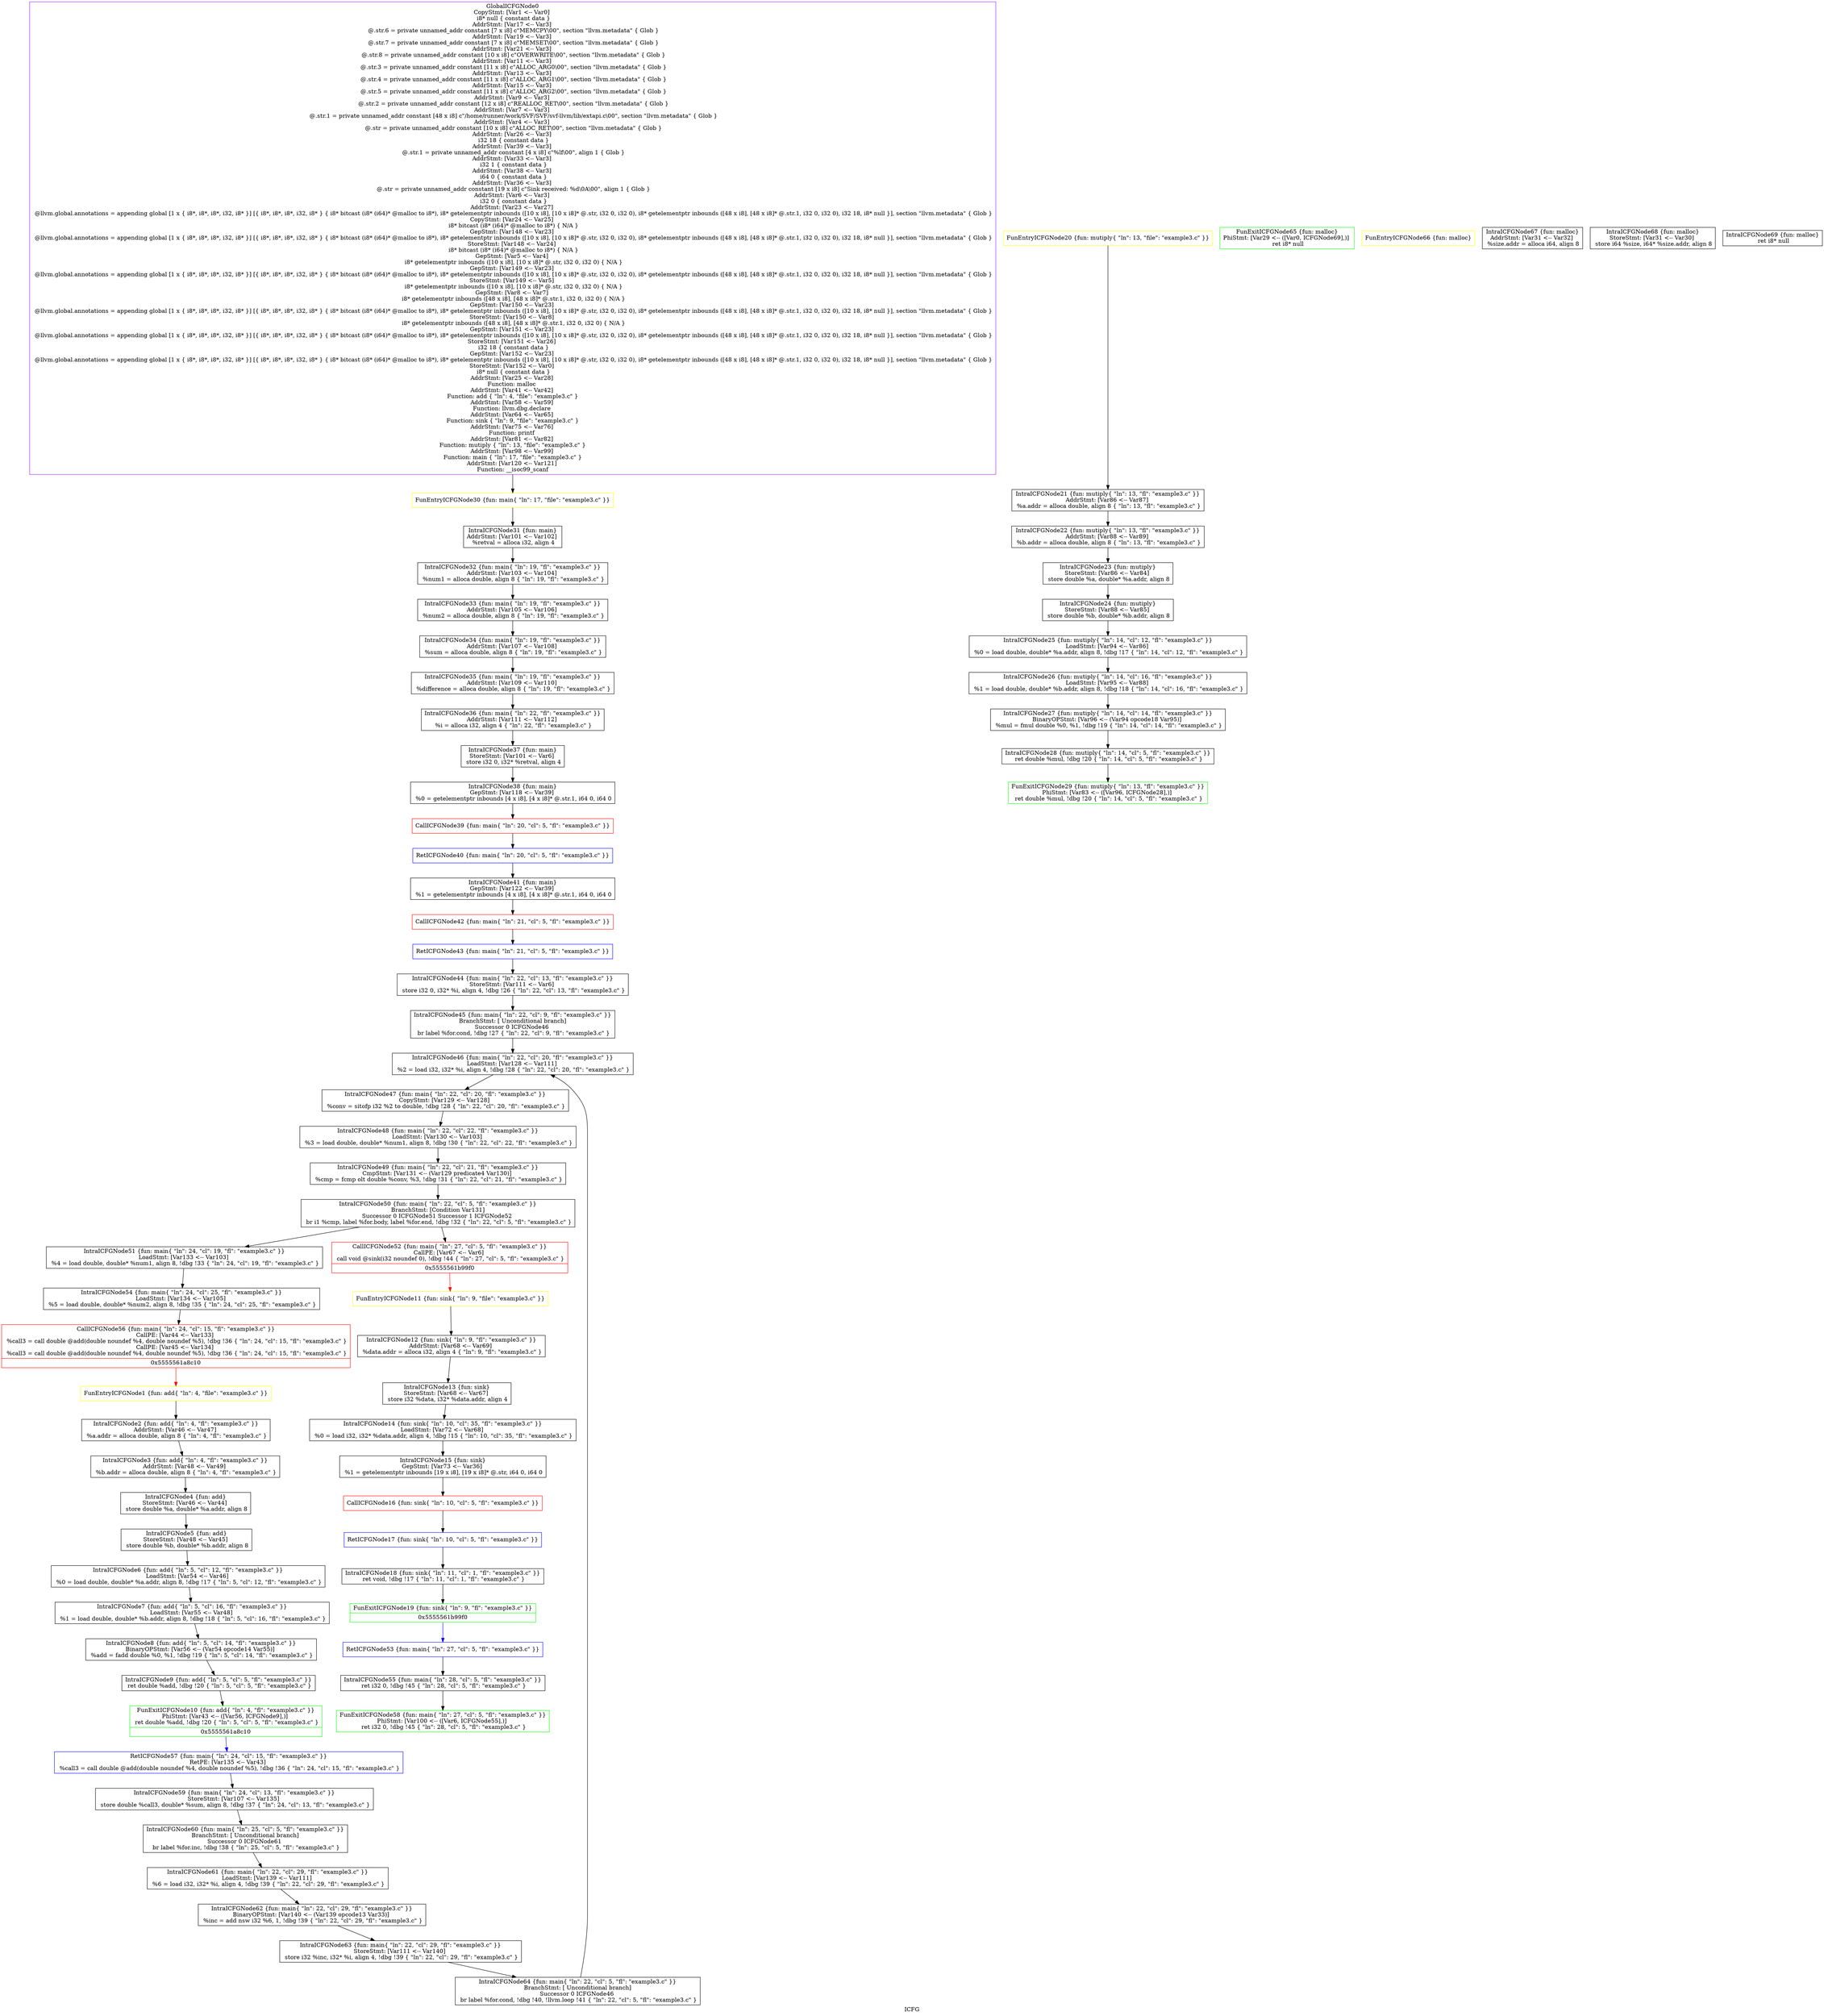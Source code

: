 digraph "ICFG" {
	label="ICFG";

	Node0x5555561bd360 [shape=record,color=purple,label="{GlobalICFGNode0\nCopyStmt: [Var1 \<-- Var0]  \n i8* null \{ constant data \}\nAddrStmt: [Var17 \<-- Var3]  \n @.str.6 = private unnamed_addr constant [7 x i8] c\"MEMCPY\\00\", section \"llvm.metadata\" \{ Glob  \}\nAddrStmt: [Var19 \<-- Var3]  \n @.str.7 = private unnamed_addr constant [7 x i8] c\"MEMSET\\00\", section \"llvm.metadata\" \{ Glob  \}\nAddrStmt: [Var21 \<-- Var3]  \n @.str.8 = private unnamed_addr constant [10 x i8] c\"OVERWRITE\\00\", section \"llvm.metadata\" \{ Glob  \}\nAddrStmt: [Var11 \<-- Var3]  \n @.str.3 = private unnamed_addr constant [11 x i8] c\"ALLOC_ARG0\\00\", section \"llvm.metadata\" \{ Glob  \}\nAddrStmt: [Var13 \<-- Var3]  \n @.str.4 = private unnamed_addr constant [11 x i8] c\"ALLOC_ARG1\\00\", section \"llvm.metadata\" \{ Glob  \}\nAddrStmt: [Var15 \<-- Var3]  \n @.str.5 = private unnamed_addr constant [11 x i8] c\"ALLOC_ARG2\\00\", section \"llvm.metadata\" \{ Glob  \}\nAddrStmt: [Var9 \<-- Var3]  \n @.str.2 = private unnamed_addr constant [12 x i8] c\"REALLOC_RET\\00\", section \"llvm.metadata\" \{ Glob  \}\nAddrStmt: [Var7 \<-- Var3]  \n @.str.1 = private unnamed_addr constant [48 x i8] c\"/home/runner/work/SVF/SVF/svf-llvm/lib/extapi.c\\00\", section \"llvm.metadata\" \{ Glob  \}\nAddrStmt: [Var4 \<-- Var3]  \n @.str = private unnamed_addr constant [10 x i8] c\"ALLOC_RET\\00\", section \"llvm.metadata\" \{ Glob  \}\nAddrStmt: [Var26 \<-- Var3]  \n i32 18 \{ constant data \}\nAddrStmt: [Var39 \<-- Var3]  \n @.str.1 = private unnamed_addr constant [4 x i8] c\"%lf\\00\", align 1 \{ Glob  \}\nAddrStmt: [Var33 \<-- Var3]  \n i32 1 \{ constant data \}\nAddrStmt: [Var38 \<-- Var3]  \n i64 0 \{ constant data \}\nAddrStmt: [Var36 \<-- Var3]  \n @.str = private unnamed_addr constant [19 x i8] c\"Sink received: %d\\0A\\00\", align 1 \{ Glob  \}\nAddrStmt: [Var6 \<-- Var3]  \n i32 0 \{ constant data \}\nAddrStmt: [Var23 \<-- Var27]  \n @llvm.global.annotations = appending global [1 x \{ i8*, i8*, i8*, i32, i8* \}] [\{ i8*, i8*, i8*, i32, i8* \} \{ i8* bitcast (i8* (i64)* @malloc to i8*), i8* getelementptr inbounds ([10 x i8], [10 x i8]* @.str, i32 0, i32 0), i8* getelementptr inbounds ([48 x i8], [48 x i8]* @.str.1, i32 0, i32 0), i32 18, i8* null \}], section \"llvm.metadata\" \{ Glob  \}\nCopyStmt: [Var24 \<-- Var25]  \n i8* bitcast (i8* (i64)* @malloc to i8*) \{ N/A \}\nGepStmt: [Var148 \<-- Var23]  \n @llvm.global.annotations = appending global [1 x \{ i8*, i8*, i8*, i32, i8* \}] [\{ i8*, i8*, i8*, i32, i8* \} \{ i8* bitcast (i8* (i64)* @malloc to i8*), i8* getelementptr inbounds ([10 x i8], [10 x i8]* @.str, i32 0, i32 0), i8* getelementptr inbounds ([48 x i8], [48 x i8]* @.str.1, i32 0, i32 0), i32 18, i8* null \}], section \"llvm.metadata\" \{ Glob  \}\nStoreStmt: [Var148 \<-- Var24]  \n i8* bitcast (i8* (i64)* @malloc to i8*) \{ N/A \}\nGepStmt: [Var5 \<-- Var4]  \n i8* getelementptr inbounds ([10 x i8], [10 x i8]* @.str, i32 0, i32 0) \{ N/A \}\nGepStmt: [Var149 \<-- Var23]  \n @llvm.global.annotations = appending global [1 x \{ i8*, i8*, i8*, i32, i8* \}] [\{ i8*, i8*, i8*, i32, i8* \} \{ i8* bitcast (i8* (i64)* @malloc to i8*), i8* getelementptr inbounds ([10 x i8], [10 x i8]* @.str, i32 0, i32 0), i8* getelementptr inbounds ([48 x i8], [48 x i8]* @.str.1, i32 0, i32 0), i32 18, i8* null \}], section \"llvm.metadata\" \{ Glob  \}\nStoreStmt: [Var149 \<-- Var5]  \n i8* getelementptr inbounds ([10 x i8], [10 x i8]* @.str, i32 0, i32 0) \{ N/A \}\nGepStmt: [Var8 \<-- Var7]  \n i8* getelementptr inbounds ([48 x i8], [48 x i8]* @.str.1, i32 0, i32 0) \{ N/A \}\nGepStmt: [Var150 \<-- Var23]  \n @llvm.global.annotations = appending global [1 x \{ i8*, i8*, i8*, i32, i8* \}] [\{ i8*, i8*, i8*, i32, i8* \} \{ i8* bitcast (i8* (i64)* @malloc to i8*), i8* getelementptr inbounds ([10 x i8], [10 x i8]* @.str, i32 0, i32 0), i8* getelementptr inbounds ([48 x i8], [48 x i8]* @.str.1, i32 0, i32 0), i32 18, i8* null \}], section \"llvm.metadata\" \{ Glob  \}\nStoreStmt: [Var150 \<-- Var8]  \n i8* getelementptr inbounds ([48 x i8], [48 x i8]* @.str.1, i32 0, i32 0) \{ N/A \}\nGepStmt: [Var151 \<-- Var23]  \n @llvm.global.annotations = appending global [1 x \{ i8*, i8*, i8*, i32, i8* \}] [\{ i8*, i8*, i8*, i32, i8* \} \{ i8* bitcast (i8* (i64)* @malloc to i8*), i8* getelementptr inbounds ([10 x i8], [10 x i8]* @.str, i32 0, i32 0), i8* getelementptr inbounds ([48 x i8], [48 x i8]* @.str.1, i32 0, i32 0), i32 18, i8* null \}], section \"llvm.metadata\" \{ Glob  \}\nStoreStmt: [Var151 \<-- Var26]  \n i32 18 \{ constant data \}\nGepStmt: [Var152 \<-- Var23]  \n @llvm.global.annotations = appending global [1 x \{ i8*, i8*, i8*, i32, i8* \}] [\{ i8*, i8*, i8*, i32, i8* \} \{ i8* bitcast (i8* (i64)* @malloc to i8*), i8* getelementptr inbounds ([10 x i8], [10 x i8]* @.str, i32 0, i32 0), i8* getelementptr inbounds ([48 x i8], [48 x i8]* @.str.1, i32 0, i32 0), i32 18, i8* null \}], section \"llvm.metadata\" \{ Glob  \}\nStoreStmt: [Var152 \<-- Var0]  \n i8* null \{ constant data \}\nAddrStmt: [Var25 \<-- Var28]  \nFunction: malloc \nAddrStmt: [Var41 \<-- Var42]  \nFunction: add \{ \"ln\": 4, \"file\": \"example3.c\" \}\nAddrStmt: [Var58 \<-- Var59]  \nFunction: llvm.dbg.declare \nAddrStmt: [Var64 \<-- Var65]  \nFunction: sink \{ \"ln\": 9, \"file\": \"example3.c\" \}\nAddrStmt: [Var75 \<-- Var76]  \nFunction: printf \nAddrStmt: [Var81 \<-- Var82]  \nFunction: mutiply \{ \"ln\": 13, \"file\": \"example3.c\" \}\nAddrStmt: [Var98 \<-- Var99]  \nFunction: main \{ \"ln\": 17, \"file\": \"example3.c\" \}\nAddrStmt: [Var120 \<-- Var121]  \nFunction: __isoc99_scanf }"];
	Node0x5555561bd360 -> Node0x555556191930[style=solid];
	Node0x5555561937b0 [shape=record,color=yellow,label="{FunEntryICFGNode1 \{fun: add\{ \"ln\": 4, \"file\": \"example3.c\" \}\}}"];
	Node0x5555561937b0 -> Node0x5555561bd4d0[style=solid];
	Node0x5555561bd4d0 [shape=record,color=black,label="{IntraICFGNode2 \{fun: add\{ \"ln\": 4, \"fl\": \"example3.c\" \}\}\nAddrStmt: [Var46 \<-- Var47]  \n   %a.addr = alloca double, align 8 \{ \"ln\": 4, \"fl\": \"example3.c\" \}}"];
	Node0x5555561bd4d0 -> Node0x5555561bc0d0[style=solid];
	Node0x5555561bc0d0 [shape=record,color=black,label="{IntraICFGNode3 \{fun: add\{ \"ln\": 4, \"fl\": \"example3.c\" \}\}\nAddrStmt: [Var48 \<-- Var49]  \n   %b.addr = alloca double, align 8 \{ \"ln\": 4, \"fl\": \"example3.c\" \}}"];
	Node0x5555561bc0d0 -> Node0x5555561bc2b0[style=solid];
	Node0x5555561bc2b0 [shape=record,color=black,label="{IntraICFGNode4 \{fun: add\}\nStoreStmt: [Var46 \<-- Var44]  \n   store double %a, double* %a.addr, align 8 }"];
	Node0x5555561bc2b0 -> Node0x5555561bc490[style=solid];
	Node0x5555561bc490 [shape=record,color=black,label="{IntraICFGNode5 \{fun: add\}\nStoreStmt: [Var48 \<-- Var45]  \n   store double %b, double* %b.addr, align 8 }"];
	Node0x5555561bc490 -> Node0x5555561bc670[style=solid];
	Node0x5555561bc670 [shape=record,color=black,label="{IntraICFGNode6 \{fun: add\{ \"ln\": 5, \"cl\": 12, \"fl\": \"example3.c\" \}\}\nLoadStmt: [Var54 \<-- Var46]  \n   %0 = load double, double* %a.addr, align 8, !dbg !17 \{ \"ln\": 5, \"cl\": 12, \"fl\": \"example3.c\" \}}"];
	Node0x5555561bc670 -> Node0x5555561c86b0[style=solid];
	Node0x5555561c86b0 [shape=record,color=black,label="{IntraICFGNode7 \{fun: add\{ \"ln\": 5, \"cl\": 16, \"fl\": \"example3.c\" \}\}\nLoadStmt: [Var55 \<-- Var48]  \n   %1 = load double, double* %b.addr, align 8, !dbg !18 \{ \"ln\": 5, \"cl\": 16, \"fl\": \"example3.c\" \}}"];
	Node0x5555561c86b0 -> Node0x5555561c8890[style=solid];
	Node0x5555561c8890 [shape=record,color=black,label="{IntraICFGNode8 \{fun: add\{ \"ln\": 5, \"cl\": 14, \"fl\": \"example3.c\" \}\}\nBinaryOPStmt: [Var56 \<-- (Var54 opcode14 Var55)]  \n   %add = fadd double %0, %1, !dbg !19 \{ \"ln\": 5, \"cl\": 14, \"fl\": \"example3.c\" \}}"];
	Node0x5555561c8890 -> Node0x5555561c8a70[style=solid];
	Node0x5555561c8a70 [shape=record,color=black,label="{IntraICFGNode9 \{fun: add\{ \"ln\": 5, \"cl\": 5, \"fl\": \"example3.c\" \}\}\n   ret double %add, !dbg !20 \{ \"ln\": 5, \"cl\": 5, \"fl\": \"example3.c\" \}}"];
	Node0x5555561c8a70 -> Node0x5555561c8c70[style=solid];
	Node0x5555561c8c70 [shape=record,color=green,label="{FunExitICFGNode10 \{fun: add\{ \"ln\": 4, \"fl\": \"example3.c\" \}\}\nPhiStmt: [Var43 \<-- ([Var56, ICFGNode9],)]  \n   ret double %add, !dbg !20 \{ \"ln\": 5, \"cl\": 5, \"fl\": \"example3.c\" \}|{<s0>0x5555561a8c10}}"];
	Node0x5555561c8c70:s0 -> Node0x5555561c2440[style=solid,color=blue];
	Node0x5555561904d0 [shape=record,color=yellow,label="{FunEntryICFGNode11 \{fun: sink\{ \"ln\": 9, \"file\": \"example3.c\" \}\}}"];
	Node0x5555561904d0 -> Node0x5555561d8840[style=solid];
	Node0x5555561d8840 [shape=record,color=black,label="{IntraICFGNode12 \{fun: sink\{ \"ln\": 9, \"fl\": \"example3.c\" \}\}\nAddrStmt: [Var68 \<-- Var69]  \n   %data.addr = alloca i32, align 4 \{ \"ln\": 9, \"fl\": \"example3.c\" \}}"];
	Node0x5555561d8840 -> Node0x5555561d8a20[style=solid];
	Node0x5555561d8a20 [shape=record,color=black,label="{IntraICFGNode13 \{fun: sink\}\nStoreStmt: [Var68 \<-- Var67]  \n   store i32 %data, i32* %data.addr, align 4 }"];
	Node0x5555561d8a20 -> Node0x5555561d8c00[style=solid];
	Node0x5555561d8c00 [shape=record,color=black,label="{IntraICFGNode14 \{fun: sink\{ \"ln\": 10, \"cl\": 35, \"fl\": \"example3.c\" \}\}\nLoadStmt: [Var72 \<-- Var68]  \n   %0 = load i32, i32* %data.addr, align 4, !dbg !15 \{ \"ln\": 10, \"cl\": 35, \"fl\": \"example3.c\" \}}"];
	Node0x5555561d8c00 -> Node0x5555561d7ee0[style=solid];
	Node0x5555561d7ee0 [shape=record,color=black,label="{IntraICFGNode15 \{fun: sink\}\nGepStmt: [Var73 \<-- Var36]  \n   %1 = getelementptr inbounds [19 x i8], [19 x i8]* @.str, i64 0, i64 0 }"];
	Node0x5555561d7ee0 -> Node0x5555561b8190[style=solid];
	Node0x5555561b8190 [shape=record,color=red,label="{CallICFGNode16 \{fun: sink\{ \"ln\": 10, \"cl\": 5, \"fl\": \"example3.c\" \}\}}"];
	Node0x5555561b8190 -> Node0x5555561cb9d0[style=solid];
	Node0x5555561cb9d0 [shape=record,color=blue,label="{RetICFGNode17 \{fun: sink\{ \"ln\": 10, \"cl\": 5, \"fl\": \"example3.c\" \}\}}"];
	Node0x5555561cb9d0 -> Node0x5555561d83c0[style=solid];
	Node0x5555561d83c0 [shape=record,color=black,label="{IntraICFGNode18 \{fun: sink\{ \"ln\": 11, \"cl\": 1, \"fl\": \"example3.c\" \}\}\n   ret void, !dbg !17 \{ \"ln\": 11, \"cl\": 1, \"fl\": \"example3.c\" \}}"];
	Node0x5555561d83c0 -> Node0x5555561d8e90[style=solid];
	Node0x5555561d8e90 [shape=record,color=green,label="{FunExitICFGNode19 \{fun: sink\{ \"ln\": 9, \"fl\": \"example3.c\" \}\}|{<s0>0x5555561b99f0}}"];
	Node0x5555561d8e90:s0 -> Node0x5555561c1bd0[style=solid,color=blue];
	Node0x5555561c67b0 [shape=record,color=yellow,label="{FunEntryICFGNode20 \{fun: mutiply\{ \"ln\": 13, \"file\": \"example3.c\" \}\}}"];
	Node0x5555561c67b0 -> Node0x5555561d90e0[style=solid];
	Node0x5555561d90e0 [shape=record,color=black,label="{IntraICFGNode21 \{fun: mutiply\{ \"ln\": 13, \"fl\": \"example3.c\" \}\}\nAddrStmt: [Var86 \<-- Var87]  \n   %a.addr = alloca double, align 8 \{ \"ln\": 13, \"fl\": \"example3.c\" \}}"];
	Node0x5555561d90e0 -> Node0x5555561d92c0[style=solid];
	Node0x5555561d92c0 [shape=record,color=black,label="{IntraICFGNode22 \{fun: mutiply\{ \"ln\": 13, \"fl\": \"example3.c\" \}\}\nAddrStmt: [Var88 \<-- Var89]  \n   %b.addr = alloca double, align 8 \{ \"ln\": 13, \"fl\": \"example3.c\" \}}"];
	Node0x5555561d92c0 -> Node0x5555561d94a0[style=solid];
	Node0x5555561d94a0 [shape=record,color=black,label="{IntraICFGNode23 \{fun: mutiply\}\nStoreStmt: [Var86 \<-- Var84]  \n   store double %a, double* %a.addr, align 8 }"];
	Node0x5555561d94a0 -> Node0x5555561d9680[style=solid];
	Node0x5555561d9680 [shape=record,color=black,label="{IntraICFGNode24 \{fun: mutiply\}\nStoreStmt: [Var88 \<-- Var85]  \n   store double %b, double* %b.addr, align 8 }"];
	Node0x5555561d9680 -> Node0x5555561d9860[style=solid];
	Node0x5555561d9860 [shape=record,color=black,label="{IntraICFGNode25 \{fun: mutiply\{ \"ln\": 14, \"cl\": 12, \"fl\": \"example3.c\" \}\}\nLoadStmt: [Var94 \<-- Var86]  \n   %0 = load double, double* %a.addr, align 8, !dbg !17 \{ \"ln\": 14, \"cl\": 12, \"fl\": \"example3.c\" \}}"];
	Node0x5555561d9860 -> Node0x5555561d9a40[style=solid];
	Node0x5555561d9a40 [shape=record,color=black,label="{IntraICFGNode26 \{fun: mutiply\{ \"ln\": 14, \"cl\": 16, \"fl\": \"example3.c\" \}\}\nLoadStmt: [Var95 \<-- Var88]  \n   %1 = load double, double* %b.addr, align 8, !dbg !18 \{ \"ln\": 14, \"cl\": 16, \"fl\": \"example3.c\" \}}"];
	Node0x5555561d9a40 -> Node0x5555561d9c20[style=solid];
	Node0x5555561d9c20 [shape=record,color=black,label="{IntraICFGNode27 \{fun: mutiply\{ \"ln\": 14, \"cl\": 14, \"fl\": \"example3.c\" \}\}\nBinaryOPStmt: [Var96 \<-- (Var94 opcode18 Var95)]  \n   %mul = fmul double %0, %1, !dbg !19 \{ \"ln\": 14, \"cl\": 14, \"fl\": \"example3.c\" \}}"];
	Node0x5555561d9c20 -> Node0x5555561f6ef0[style=solid];
	Node0x5555561f6ef0 [shape=record,color=black,label="{IntraICFGNode28 \{fun: mutiply\{ \"ln\": 14, \"cl\": 5, \"fl\": \"example3.c\" \}\}\n   ret double %mul, !dbg !20 \{ \"ln\": 14, \"cl\": 5, \"fl\": \"example3.c\" \}}"];
	Node0x5555561f6ef0 -> Node0x5555561f70d0[style=solid];
	Node0x5555561f70d0 [shape=record,color=green,label="{FunExitICFGNode29 \{fun: mutiply\{ \"ln\": 13, \"fl\": \"example3.c\" \}\}\nPhiStmt: [Var83 \<-- ([Var96, ICFGNode28],)]  \n   ret double %mul, !dbg !20 \{ \"ln\": 14, \"cl\": 5, \"fl\": \"example3.c\" \}}"];
	Node0x555556191930 [shape=record,color=yellow,label="{FunEntryICFGNode30 \{fun: main\{ \"ln\": 17, \"file\": \"example3.c\" \}\}}"];
	Node0x555556191930 -> Node0x5555561f7320[style=solid];
	Node0x5555561f7320 [shape=record,color=black,label="{IntraICFGNode31 \{fun: main\}\nAddrStmt: [Var101 \<-- Var102]  \n   %retval = alloca i32, align 4 }"];
	Node0x5555561f7320 -> Node0x5555561f7500[style=solid];
	Node0x5555561f7500 [shape=record,color=black,label="{IntraICFGNode32 \{fun: main\{ \"ln\": 19, \"fl\": \"example3.c\" \}\}\nAddrStmt: [Var103 \<-- Var104]  \n   %num1 = alloca double, align 8 \{ \"ln\": 19, \"fl\": \"example3.c\" \}}"];
	Node0x5555561f7500 -> Node0x5555561dad70[style=solid];
	Node0x5555561dad70 [shape=record,color=black,label="{IntraICFGNode33 \{fun: main\{ \"ln\": 19, \"fl\": \"example3.c\" \}\}\nAddrStmt: [Var105 \<-- Var106]  \n   %num2 = alloca double, align 8 \{ \"ln\": 19, \"fl\": \"example3.c\" \}}"];
	Node0x5555561dad70 -> Node0x5555561daf50[style=solid];
	Node0x5555561daf50 [shape=record,color=black,label="{IntraICFGNode34 \{fun: main\{ \"ln\": 19, \"fl\": \"example3.c\" \}\}\nAddrStmt: [Var107 \<-- Var108]  \n   %sum = alloca double, align 8 \{ \"ln\": 19, \"fl\": \"example3.c\" \}}"];
	Node0x5555561daf50 -> Node0x5555561db130[style=solid];
	Node0x5555561db130 [shape=record,color=black,label="{IntraICFGNode35 \{fun: main\{ \"ln\": 19, \"fl\": \"example3.c\" \}\}\nAddrStmt: [Var109 \<-- Var110]  \n   %difference = alloca double, align 8 \{ \"ln\": 19, \"fl\": \"example3.c\" \}}"];
	Node0x5555561db130 -> Node0x5555561db310[style=solid];
	Node0x5555561db310 [shape=record,color=black,label="{IntraICFGNode36 \{fun: main\{ \"ln\": 22, \"fl\": \"example3.c\" \}\}\nAddrStmt: [Var111 \<-- Var112]  \n   %i = alloca i32, align 4 \{ \"ln\": 22, \"fl\": \"example3.c\" \}}"];
	Node0x5555561db310 -> Node0x55555620cbf0[style=solid];
	Node0x55555620cbf0 [shape=record,color=black,label="{IntraICFGNode37 \{fun: main\}\nStoreStmt: [Var101 \<-- Var6]  \n   store i32 0, i32* %retval, align 4 }"];
	Node0x55555620cbf0 -> Node0x55555620cdd0[style=solid];
	Node0x55555620cdd0 [shape=record,color=black,label="{IntraICFGNode38 \{fun: main\}\nGepStmt: [Var118 \<-- Var39]  \n   %0 = getelementptr inbounds [4 x i8], [4 x i8]* @.str.1, i64 0, i64 0 }"];
	Node0x55555620cdd0 -> Node0x5555561a73e0[style=solid];
	Node0x5555561a73e0 [shape=record,color=red,label="{CallICFGNode39 \{fun: main\{ \"ln\": 20, \"cl\": 5, \"fl\": \"example3.c\" \}\}}"];
	Node0x5555561a73e0 -> Node0x5555561944b0[style=solid];
	Node0x5555561944b0 [shape=record,color=blue,label="{RetICFGNode40 \{fun: main\{ \"ln\": 20, \"cl\": 5, \"fl\": \"example3.c\" \}\}}"];
	Node0x5555561944b0 -> Node0x55555620d1d0[style=solid];
	Node0x55555620d1d0 [shape=record,color=black,label="{IntraICFGNode41 \{fun: main\}\nGepStmt: [Var122 \<-- Var39]  \n   %1 = getelementptr inbounds [4 x i8], [4 x i8]* @.str.1, i64 0, i64 0 }"];
	Node0x55555620d1d0 -> Node0x5555561b9410[style=solid];
	Node0x5555561b9410 [shape=record,color=red,label="{CallICFGNode42 \{fun: main\{ \"ln\": 21, \"cl\": 5, \"fl\": \"example3.c\" \}\}}"];
	Node0x5555561b9410 -> Node0x5555561a3f80[style=solid];
	Node0x5555561a3f80 [shape=record,color=blue,label="{RetICFGNode43 \{fun: main\{ \"ln\": 21, \"cl\": 5, \"fl\": \"example3.c\" \}\}}"];
	Node0x5555561a3f80 -> Node0x5555561bdba0[style=solid];
	Node0x5555561bdba0 [shape=record,color=black,label="{IntraICFGNode44 \{fun: main\{ \"ln\": 22, \"cl\": 13, \"fl\": \"example3.c\" \}\}\nStoreStmt: [Var111 \<-- Var6]  \n   store i32 0, i32* %i, align 4, !dbg !26 \{ \"ln\": 22, \"cl\": 13, \"fl\": \"example3.c\" \}}"];
	Node0x5555561bdba0 -> Node0x5555561bdda0[style=solid];
	Node0x5555561bdda0 [shape=record,color=black,label="{IntraICFGNode45 \{fun: main\{ \"ln\": 22, \"cl\": 9, \"fl\": \"example3.c\" \}\}\nBranchStmt: [ Unconditional branch]\nSuccessor 0 ICFGNode46   \n   br label %for.cond, !dbg !27 \{ \"ln\": 22, \"cl\": 9, \"fl\": \"example3.c\" \}}"];
	Node0x5555561bdda0 -> Node0x5555561bdfa0[style=solid];
	Node0x5555561bdfa0 [shape=record,color=black,label="{IntraICFGNode46 \{fun: main\{ \"ln\": 22, \"cl\": 20, \"fl\": \"example3.c\" \}\}\nLoadStmt: [Var128 \<-- Var111]  \n   %2 = load i32, i32* %i, align 4, !dbg !28 \{ \"ln\": 22, \"cl\": 20, \"fl\": \"example3.c\" \}}"];
	Node0x5555561bdfa0 -> Node0x5555561be1a0[style=solid];
	Node0x5555561be1a0 [shape=record,color=black,label="{IntraICFGNode47 \{fun: main\{ \"ln\": 22, \"cl\": 20, \"fl\": \"example3.c\" \}\}\nCopyStmt: [Var129 \<-- Var128]  \n   %conv = sitofp i32 %2 to double, !dbg !28 \{ \"ln\": 22, \"cl\": 20, \"fl\": \"example3.c\" \}}"];
	Node0x5555561be1a0 -> Node0x5555561f8880[style=solid];
	Node0x5555561f8880 [shape=record,color=black,label="{IntraICFGNode48 \{fun: main\{ \"ln\": 22, \"cl\": 22, \"fl\": \"example3.c\" \}\}\nLoadStmt: [Var130 \<-- Var103]  \n   %3 = load double, double* %num1, align 8, !dbg !30 \{ \"ln\": 22, \"cl\": 22, \"fl\": \"example3.c\" \}}"];
	Node0x5555561f8880 -> Node0x5555561f8a80[style=solid];
	Node0x5555561f8a80 [shape=record,color=black,label="{IntraICFGNode49 \{fun: main\{ \"ln\": 22, \"cl\": 21, \"fl\": \"example3.c\" \}\}\nCmpStmt: [Var131 \<-- (Var129 predicate4 Var130)]  \n   %cmp = fcmp olt double %conv, %3, !dbg !31 \{ \"ln\": 22, \"cl\": 21, \"fl\": \"example3.c\" \}}"];
	Node0x5555561f8a80 -> Node0x5555561f8c80[style=solid];
	Node0x5555561f8c80 [shape=record,color=black,label="{IntraICFGNode50 \{fun: main\{ \"ln\": 22, \"cl\": 5, \"fl\": \"example3.c\" \}\}\nBranchStmt: [Condition Var131]\nSuccessor 0 ICFGNode51   Successor 1 ICFGNode52   \n   br i1 %cmp, label %for.body, label %for.end, !dbg !32 \{ \"ln\": 22, \"cl\": 5, \"fl\": \"example3.c\" \}}"];
	Node0x5555561f8c80 -> Node0x5555561f8ea0[style=solid];
	Node0x5555561f8c80 -> Node0x5555561f9080[style=solid];
	Node0x5555561f8ea0 [shape=record,color=black,label="{IntraICFGNode51 \{fun: main\{ \"ln\": 24, \"cl\": 19, \"fl\": \"example3.c\" \}\}\nLoadStmt: [Var133 \<-- Var103]  \n   %4 = load double, double* %num1, align 8, !dbg !33 \{ \"ln\": 24, \"cl\": 19, \"fl\": \"example3.c\" \}}"];
	Node0x5555561f8ea0 -> Node0x5555561c1ee0[style=solid];
	Node0x5555561f9080 [shape=record,color=red,label="{CallICFGNode52 \{fun: main\{ \"ln\": 27, \"cl\": 5, \"fl\": \"example3.c\" \}\}\nCallPE: [Var67 \<-- Var6]  \n   call void @sink(i32 noundef 0), !dbg !44 \{ \"ln\": 27, \"cl\": 5, \"fl\": \"example3.c\" \}|{<s0>0x5555561b99f0}}"];
	Node0x5555561f9080:s0 -> Node0x5555561904d0[style=solid,color=red];
	Node0x5555561c1bd0 [shape=record,color=blue,label="{RetICFGNode53 \{fun: main\{ \"ln\": 27, \"cl\": 5, \"fl\": \"example3.c\" \}\}}"];
	Node0x5555561c1bd0 -> Node0x5555561c20e0[style=solid];
	Node0x5555561c1ee0 [shape=record,color=black,label="{IntraICFGNode54 \{fun: main\{ \"ln\": 24, \"cl\": 25, \"fl\": \"example3.c\" \}\}\nLoadStmt: [Var134 \<-- Var105]  \n   %5 = load double, double* %num2, align 8, !dbg !35 \{ \"ln\": 24, \"cl\": 25, \"fl\": \"example3.c\" \}}"];
	Node0x5555561c1ee0 -> Node0x5555561c22e0[style=solid];
	Node0x5555561c20e0 [shape=record,color=black,label="{IntraICFGNode55 \{fun: main\{ \"ln\": 28, \"cl\": 5, \"fl\": \"example3.c\" \}\}\n   ret i32 0, !dbg !45 \{ \"ln\": 28, \"cl\": 5, \"fl\": \"example3.c\" \}}"];
	Node0x5555561c20e0 -> Node0x5555561aad80[style=solid];
	Node0x5555561c22e0 [shape=record,color=red,label="{CallICFGNode56 \{fun: main\{ \"ln\": 24, \"cl\": 15, \"fl\": \"example3.c\" \}\}\nCallPE: [Var44 \<-- Var133]  \n   %call3 = call double @add(double noundef %4, double noundef %5), !dbg !36 \{ \"ln\": 24, \"cl\": 15, \"fl\": \"example3.c\" \}\nCallPE: [Var45 \<-- Var134]  \n   %call3 = call double @add(double noundef %4, double noundef %5), !dbg !36 \{ \"ln\": 24, \"cl\": 15, \"fl\": \"example3.c\" \}|{<s0>0x5555561a8c10}}"];
	Node0x5555561c22e0:s0 -> Node0x5555561937b0[style=solid,color=red];
	Node0x5555561c2440 [shape=record,color=blue,label="{RetICFGNode57 \{fun: main\{ \"ln\": 24, \"cl\": 15, \"fl\": \"example3.c\" \}\}\nRetPE: [Var135 \<-- Var43]  \n   %call3 = call double @add(double noundef %4, double noundef %5), !dbg !36 \{ \"ln\": 24, \"cl\": 15, \"fl\": \"example3.c\" \}}"];
	Node0x5555561c2440 -> Node0x5555561aaf60[style=solid];
	Node0x5555561aad80 [shape=record,color=green,label="{FunExitICFGNode58 \{fun: main\{ \"ln\": 27, \"cl\": 5, \"fl\": \"example3.c\" \}\}\nPhiStmt: [Var100 \<-- ([Var6, ICFGNode55],)]  \n   ret i32 0, !dbg !45 \{ \"ln\": 28, \"cl\": 5, \"fl\": \"example3.c\" \}}"];
	Node0x5555561aaf60 [shape=record,color=black,label="{IntraICFGNode59 \{fun: main\{ \"ln\": 24, \"cl\": 13, \"fl\": \"example3.c\" \}\}\nStoreStmt: [Var107 \<-- Var135]  \n   store double %call3, double* %sum, align 8, !dbg !37 \{ \"ln\": 24, \"cl\": 13, \"fl\": \"example3.c\" \}}"];
	Node0x5555561aaf60 -> Node0x5555561ab160[style=solid];
	Node0x5555561ab160 [shape=record,color=black,label="{IntraICFGNode60 \{fun: main\{ \"ln\": 25, \"cl\": 5, \"fl\": \"example3.c\" \}\}\nBranchStmt: [ Unconditional branch]\nSuccessor 0 ICFGNode61   \n   br label %for.inc, !dbg !38 \{ \"ln\": 25, \"cl\": 5, \"fl\": \"example3.c\" \}}"];
	Node0x5555561ab160 -> Node0x5555561ab360[style=solid];
	Node0x5555561ab360 [shape=record,color=black,label="{IntraICFGNode61 \{fun: main\{ \"ln\": 22, \"cl\": 29, \"fl\": \"example3.c\" \}\}\nLoadStmt: [Var139 \<-- Var111]  \n   %6 = load i32, i32* %i, align 4, !dbg !39 \{ \"ln\": 22, \"cl\": 29, \"fl\": \"example3.c\" \}}"];
	Node0x5555561ab360 -> Node0x5555561fa500[style=solid];
	Node0x5555561fa500 [shape=record,color=black,label="{IntraICFGNode62 \{fun: main\{ \"ln\": 22, \"cl\": 29, \"fl\": \"example3.c\" \}\}\nBinaryOPStmt: [Var140 \<-- (Var139 opcode13 Var33)]  \n   %inc = add nsw i32 %6, 1, !dbg !39 \{ \"ln\": 22, \"cl\": 29, \"fl\": \"example3.c\" \}}"];
	Node0x5555561fa500 -> Node0x5555561fa700[style=solid];
	Node0x5555561fa700 [shape=record,color=black,label="{IntraICFGNode63 \{fun: main\{ \"ln\": 22, \"cl\": 29, \"fl\": \"example3.c\" \}\}\nStoreStmt: [Var111 \<-- Var140]  \n   store i32 %inc, i32* %i, align 4, !dbg !39 \{ \"ln\": 22, \"cl\": 29, \"fl\": \"example3.c\" \}}"];
	Node0x5555561fa700 -> Node0x5555561fa900[style=solid];
	Node0x5555561fa900 [shape=record,color=black,label="{IntraICFGNode64 \{fun: main\{ \"ln\": 22, \"cl\": 5, \"fl\": \"example3.c\" \}\}\nBranchStmt: [ Unconditional branch]\nSuccessor 0 ICFGNode46   \n   br label %for.cond, !dbg !40, !llvm.loop !41 \{ \"ln\": 22, \"cl\": 5, \"fl\": \"example3.c\" \}}"];
	Node0x5555561fa900 -> Node0x5555561bdfa0[style=solid];
	Node0x5555561c2d10 [shape=record,color=green,label="{FunExitICFGNode65 \{fun: malloc\}\nPhiStmt: [Var29 \<-- ([Var0, ICFGNode69],)]  \n   ret i8* null }"];
	Node0x5555561c2ef0 [shape=record,color=yellow,label="{FunEntryICFGNode66 \{fun: malloc\}}"];
	Node0x5555561c36a0 [shape=record,color=black,label="{IntraICFGNode67 \{fun: malloc\}\nAddrStmt: [Var31 \<-- Var32]  \n   %size.addr = alloca i64, align 8 }"];
	Node0x5555561c38c0 [shape=record,color=black,label="{IntraICFGNode68 \{fun: malloc\}\nStoreStmt: [Var31 \<-- Var30]  \n   store i64 %size, i64* %size.addr, align 8 }"];
	Node0x5555561c3da0 [shape=record,color=black,label="{IntraICFGNode69 \{fun: malloc\}\n   ret i8* null }"];
}
